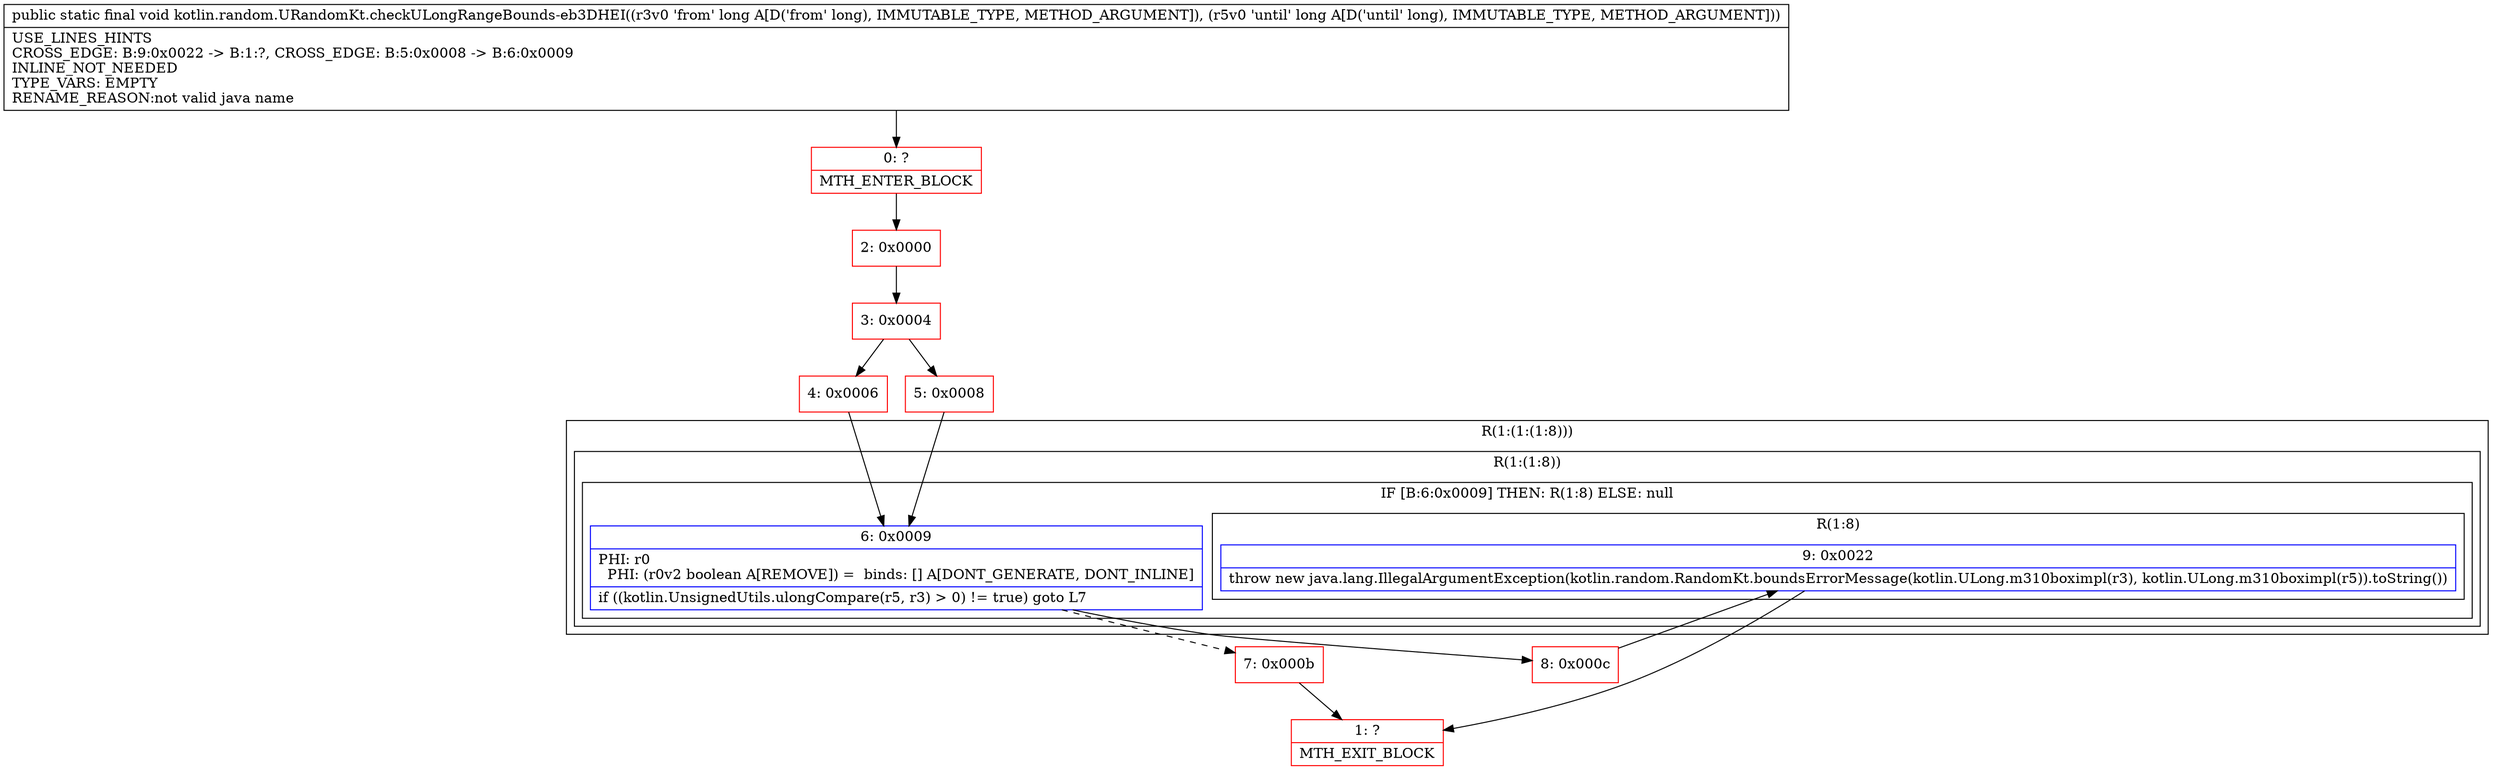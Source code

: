 digraph "CFG forkotlin.random.URandomKt.checkULongRangeBounds\-eb3DHEI(JJ)V" {
subgraph cluster_Region_512742549 {
label = "R(1:(1:(1:8)))";
node [shape=record,color=blue];
subgraph cluster_Region_855815624 {
label = "R(1:(1:8))";
node [shape=record,color=blue];
subgraph cluster_IfRegion_1214116153 {
label = "IF [B:6:0x0009] THEN: R(1:8) ELSE: null";
node [shape=record,color=blue];
Node_6 [shape=record,label="{6\:\ 0x0009|PHI: r0 \l  PHI: (r0v2 boolean A[REMOVE]) =  binds: [] A[DONT_GENERATE, DONT_INLINE]\l|if ((kotlin.UnsignedUtils.ulongCompare(r5, r3) \> 0) != true) goto L7\l}"];
subgraph cluster_Region_1367717820 {
label = "R(1:8)";
node [shape=record,color=blue];
Node_9 [shape=record,label="{9\:\ 0x0022|throw new java.lang.IllegalArgumentException(kotlin.random.RandomKt.boundsErrorMessage(kotlin.ULong.m310boximpl(r3), kotlin.ULong.m310boximpl(r5)).toString())\l}"];
}
}
}
}
Node_0 [shape=record,color=red,label="{0\:\ ?|MTH_ENTER_BLOCK\l}"];
Node_2 [shape=record,color=red,label="{2\:\ 0x0000}"];
Node_3 [shape=record,color=red,label="{3\:\ 0x0004}"];
Node_4 [shape=record,color=red,label="{4\:\ 0x0006}"];
Node_7 [shape=record,color=red,label="{7\:\ 0x000b}"];
Node_1 [shape=record,color=red,label="{1\:\ ?|MTH_EXIT_BLOCK\l}"];
Node_8 [shape=record,color=red,label="{8\:\ 0x000c}"];
Node_5 [shape=record,color=red,label="{5\:\ 0x0008}"];
MethodNode[shape=record,label="{public static final void kotlin.random.URandomKt.checkULongRangeBounds\-eb3DHEI((r3v0 'from' long A[D('from' long), IMMUTABLE_TYPE, METHOD_ARGUMENT]), (r5v0 'until' long A[D('until' long), IMMUTABLE_TYPE, METHOD_ARGUMENT]))  | USE_LINES_HINTS\lCROSS_EDGE: B:9:0x0022 \-\> B:1:?, CROSS_EDGE: B:5:0x0008 \-\> B:6:0x0009\lINLINE_NOT_NEEDED\lTYPE_VARS: EMPTY\lRENAME_REASON:not valid java name\l}"];
MethodNode -> Node_0;Node_6 -> Node_7[style=dashed];
Node_6 -> Node_8;
Node_9 -> Node_1;
Node_0 -> Node_2;
Node_2 -> Node_3;
Node_3 -> Node_4;
Node_3 -> Node_5;
Node_4 -> Node_6;
Node_7 -> Node_1;
Node_8 -> Node_9;
Node_5 -> Node_6;
}

